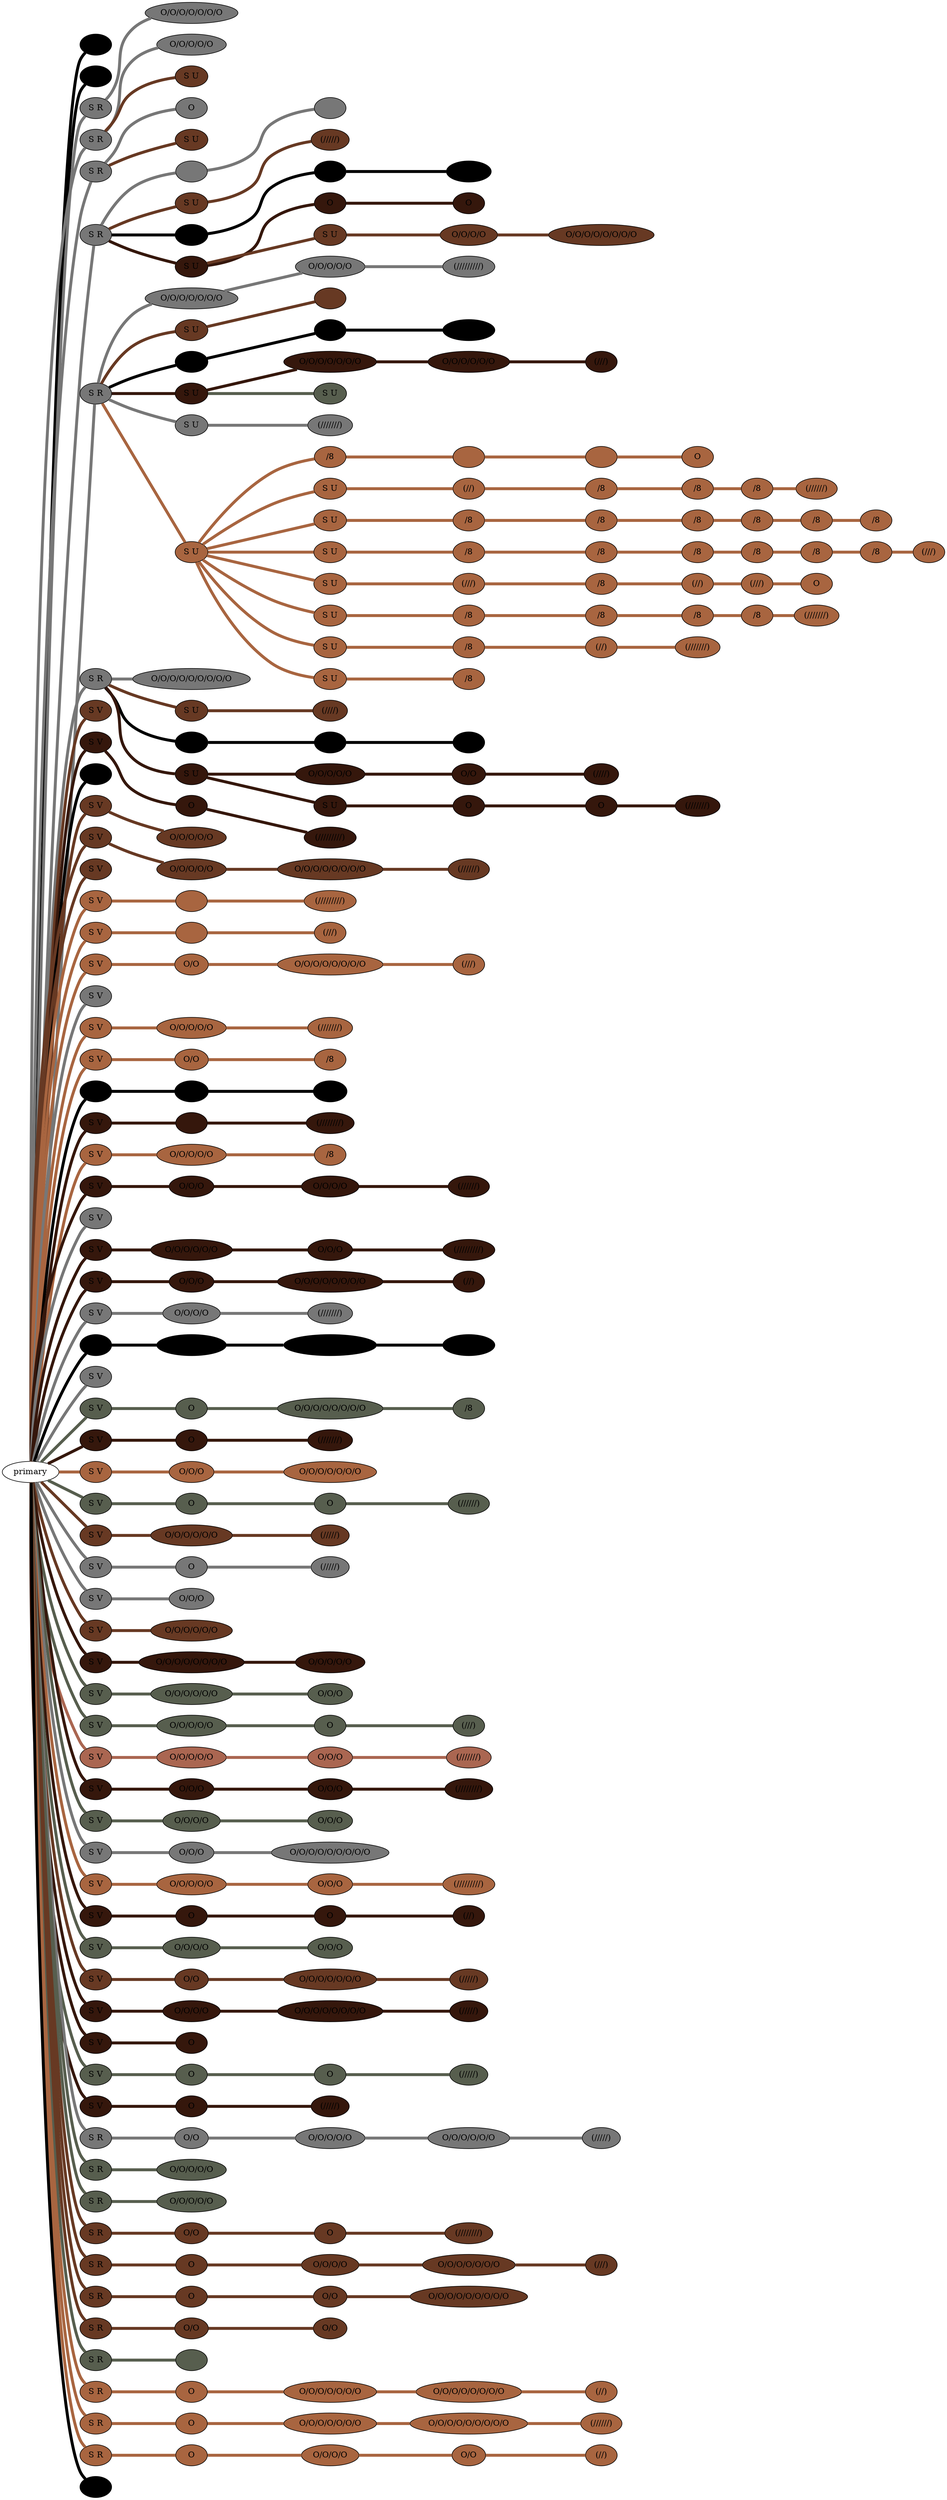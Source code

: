 graph {
 graph [rankdir=LR]
"K1" [qtype="pendant_node", pendant_colors="#000000", pendant_ply="", pendant_attach="", pendant_length="", label=" ", style=filled, fillcolor="#000000"]
"primary" -- "K1" [qtype="pendant_link",penwidth=5,color="#000000"]
"M1" [qtype="pendant_node", pendant_colors="#000000", pendant_ply="", pendant_attach="", pendant_length="", label=" ", style=filled, fillcolor="#000000"]
"primary" -- "M1" [qtype="pendant_link",penwidth=5,color="#000000"]
"1" [qtype="pendant_node", pendant_colors="#777777", pendant_ply="S", pendant_attach="R", pendant_length="36", label="S R", style=filled, fillcolor="#777777"]
"primary" -- "1" [qtype="pendant_link",penwidth=5,color="#777777"]
"1:0" [qtype="knot_node", knot_value="7", knot_type="S", knot_position="9.0", knot_spin="S", label="O/O/O/O/O/O/O", style=filled, fillcolor="#777777"]
"1" -- "1:0" [qtype="knot_link",penwidth=5,color="#777777"]
"2" [qtype="pendant_node", pendant_colors="#777777", pendant_ply="S", pendant_attach="R", pendant_length="11", label="S R", style=filled, fillcolor="#777777"]
"primary" -- "2" [qtype="pendant_link",penwidth=5,color="#777777"]
"2:0" [qtype="knot_node", knot_value="5", knot_type="S", knot_position="8.5", knot_spin="S", label="O/O/O/O/O", style=filled, fillcolor="#777777"]
"2" -- "2:0" [qtype="knot_link",penwidth=5,color="#777777"]
"2s1" [qtype="pendant_node", pendant_colors="#673923", pendant_ply="S", pendant_attach="U", pendant_length="34", label="S U", style=filled, fillcolor="#673923"]
"2" -- "2s1" [qtype="pendant_link",penwidth=5,color="#673923"]
"3" [qtype="pendant_node", pendant_colors="#777777", pendant_ply="S", pendant_attach="R", pendant_length="12", label="S R", style=filled, fillcolor="#777777"]
"primary" -- "3" [qtype="pendant_link",penwidth=5,color="#777777"]
"3:0" [qtype="knot_node", knot_value="1", knot_type="S", knot_position="10.0", knot_spin="S", label="O", style=filled, fillcolor="#777777"]
"3" -- "3:0" [qtype="knot_link",penwidth=5,color="#777777"]
"3s1" [qtype="pendant_node", pendant_colors="#673923", pendant_ply="S", pendant_attach="U", pendant_length="33", label="S U", style=filled, fillcolor="#673923"]
"3" -- "3s1" [qtype="pendant_link",penwidth=5,color="#673923"]
"4" [qtype="pendant_node", pendant_colors="#777777", pendant_ply="S", pendant_attach="R", pendant_length="10", label="S R", style=filled, fillcolor="#777777"]
"primary" -- "4" [qtype="pendant_link",penwidth=5,color="#777777"]
"4:0" [qtype="knot_node", knot_value="1", knot_type="", knot_position="2.0", knot_spin="S", label="", style=filled, fillcolor="#777777"]
"4" -- "4:0" [qtype="knot_link",penwidth=5,color="#777777"]
"4:1" [qtype="knot_node", knot_value="4", knot_type="", knot_position="8.0", knot_spin="S", label="", style=filled, fillcolor="#777777"]
"4:0" -- "4:1" [qtype="knot_link",penwidth=5,color="#777777"]
"4s1" [qtype="pendant_node", pendant_colors="#673923", pendant_ply="S", pendant_attach="U", pendant_length="35", label="S U", style=filled, fillcolor="#673923"]
"4" -- "4s1" [qtype="pendant_link",penwidth=5,color="#673923"]
"4s1:0" [qtype="knot_node", knot_value="5", knot_type="L", knot_position="18.5", knot_spin="S", label="(/////)", style=filled, fillcolor="#673923"]
"4s1" -- "4s1:0" [qtype="knot_link",penwidth=5,color="#673923"]
"4s2" [qtype="pendant_node", pendant_colors="#000000,#673923", pendant_ply="S", pendant_attach="U", pendant_length="26", label="S U", style=filled, fillcolor="#000000"]
"4" -- "4s2" [qtype="pendant_link",penwidth=5,color="#000000"]
"4s2:0" [qtype="knot_node", knot_value="1", knot_type="S", knot_position="13.5", knot_spin="S", label="O", style=filled, fillcolor="#000000"]
"4s2" -- "4s2:0" [qtype="knot_link",penwidth=5,color="#000000"]
"4s2:1" [qtype="knot_node", knot_value="7", knot_type="L", knot_position="18.5", knot_spin="S", label="(///////)", style=filled, fillcolor="#000000"]
"4s2:0" -- "4s2:1" [qtype="knot_link",penwidth=5,color="#000000"]
"4s3" [qtype="pendant_node", pendant_colors="#35170C", pendant_ply="S", pendant_attach="U", pendant_length="34", label="S U", style=filled, fillcolor="#35170C"]
"4" -- "4s3" [qtype="pendant_link",penwidth=5,color="#35170C"]
"4s3:0" [qtype="knot_node", knot_value="1", knot_type="S", knot_position="7.5", knot_spin="S", label="O", style=filled, fillcolor="#35170C"]
"4s3" -- "4s3:0" [qtype="knot_link",penwidth=5,color="#35170C"]
"4s3:1" [qtype="knot_node", knot_value="1", knot_type="S", knot_position="14.0", knot_spin="S", label="O", style=filled, fillcolor="#35170C"]
"4s3:0" -- "4s3:1" [qtype="knot_link",penwidth=5,color="#35170C"]
"4s3s1" [qtype="pendant_node", pendant_colors="#673923", pendant_ply="S", pendant_attach="U", pendant_length="23", label="S U", style=filled, fillcolor="#673923"]
"4s3" -- "4s3s1" [qtype="pendant_link",penwidth=5,color="#673923"]
"4s3s1:0" [qtype="knot_node", knot_value="4", knot_type="S", knot_position="7.5", knot_spin="S", label="O/O/O/O", style=filled, fillcolor="#673923"]
"4s3s1" -- "4s3s1:0" [qtype="knot_link",penwidth=5,color="#673923"]
"4s3s1:1" [qtype="knot_node", knot_value="8", knot_type="S", knot_position="13.0", knot_spin="S", label="O/O/O/O/O/O/O/O", style=filled, fillcolor="#673923"]
"4s3s1:0" -- "4s3s1:1" [qtype="knot_link",penwidth=5,color="#673923"]
"5" [qtype="pendant_node", pendant_colors="#777777", pendant_ply="S", pendant_attach="R", pendant_length="20", label="S R", style=filled, fillcolor="#777777"]
"primary" -- "5" [qtype="pendant_link",penwidth=5,color="#777777"]
"5:0" [qtype="knot_node", knot_value="7", knot_type="S", knot_position="9.0", knot_spin="S", label="O/O/O/O/O/O/O", style=filled, fillcolor="#777777"]
"5" -- "5:0" [qtype="knot_link",penwidth=5,color="#777777"]
"5:1" [qtype="knot_node", knot_value="5", knot_type="S", knot_position="13.0", knot_spin="S", label="O/O/O/O/O", style=filled, fillcolor="#777777"]
"5:0" -- "5:1" [qtype="knot_link",penwidth=5,color="#777777"]
"5:2" [qtype="knot_node", knot_value="9", knot_type="L", knot_position="16.0", knot_spin="S", label="(/////////)", style=filled, fillcolor="#777777"]
"5:1" -- "5:2" [qtype="knot_link",penwidth=5,color="#777777"]
"5s1" [qtype="pendant_node", pendant_colors="#673923", pendant_ply="S", pendant_attach="U", pendant_length="37", label="S U", style=filled, fillcolor="#673923"]
"5" -- "5s1" [qtype="pendant_link",penwidth=5,color="#673923"]
"5s1:0" [qtype="knot_node", knot_value="1", knot_type="EE", knot_position="20.5", knot_spin="Z", label="", style=filled, fillcolor="#673923"]
"5s1" -- "5s1:0" [qtype="knot_link",penwidth=5,color="#673923"]
"5s2" [qtype="pendant_node", pendant_colors="#000000,#673923", pendant_ply="S", pendant_attach="U", pendant_length="25", label="S U", style=filled, fillcolor="#000000"]
"5" -- "5s2" [qtype="pendant_link",penwidth=5,color="#000000"]
"5s2:0" [qtype="knot_node", knot_value="1", knot_type="S", knot_position="12.5", knot_spin="S", label="O", style=filled, fillcolor="#000000"]
"5s2" -- "5s2:0" [qtype="knot_link",penwidth=5,color="#000000"]
"5s2:1" [qtype="knot_node", knot_value="9", knot_type="L", knot_position="16.5", knot_spin="S", label="(/////////)", style=filled, fillcolor="#000000"]
"5s2:0" -- "5s2:1" [qtype="knot_link",penwidth=5,color="#000000"]
"5s3" [qtype="pendant_node", pendant_colors="#35170C", pendant_ply="S", pendant_attach="U", pendant_length="20", label="S U", style=filled, fillcolor="#35170C"]
"5" -- "5s3" [qtype="pendant_link",penwidth=5,color="#35170C"]
"5s3:0" [qtype="knot_node", knot_value="7", knot_type="S", knot_position="7.5", knot_spin="S", label="O/O/O/O/O/O/O", style=filled, fillcolor="#35170C"]
"5s3" -- "5s3:0" [qtype="knot_link",penwidth=5,color="#35170C"]
"5s3:1" [qtype="knot_node", knot_value="6", knot_type="S", knot_position="13.5", knot_spin="S", label="O/O/O/O/O/O", style=filled, fillcolor="#35170C"]
"5s3:0" -- "5s3:1" [qtype="knot_link",penwidth=5,color="#35170C"]
"5s3:2" [qtype="knot_node", knot_value="3", knot_type="L", knot_position="16.5", knot_spin="S", label="(///)", style=filled, fillcolor="#35170C"]
"5s3:1" -- "5s3:2" [qtype="knot_link",penwidth=5,color="#35170C"]
"5s3s1" [qtype="pendant_node", pendant_colors="#575E4E", pendant_ply="S", pendant_attach="U", pendant_length="11", label="S U", style=filled, fillcolor="#575E4E"]
"5s3" -- "5s3s1" [qtype="pendant_link",penwidth=5,color="#575E4E"]
"5s4" [qtype="pendant_node", pendant_colors="#777777", pendant_ply="S", pendant_attach="U", pendant_length="18", label="S U", style=filled, fillcolor="#777777"]
"5" -- "5s4" [qtype="pendant_link",penwidth=5,color="#777777"]
"5s4:0" [qtype="knot_node", knot_value="7", knot_type="L", knot_position="1.5", knot_spin="S", label="(///////)", style=filled, fillcolor="#777777"]
"5s4" -- "5s4:0" [qtype="knot_link",penwidth=5,color="#777777"]
"5s5" [qtype="pendant_node", pendant_colors="#A86540", pendant_ply="S", pendant_attach="U", pendant_length="21", label="S U", style=filled, fillcolor="#A86540"]
"5" -- "5s5" [qtype="pendant_link",penwidth=5,color="#A86540"]
"5s5:0" [qtype="knot_node", knot_value="1", knot_type="E", knot_position="1.5", knot_spin="S", label="/8", style=filled, fillcolor="#A86540"]
"5s5" -- "5s5:0" [qtype="knot_link",penwidth=5,color="#A86540"]
"5s5:1" [qtype="knot_node", knot_value="1", knot_type="EE", knot_position="3.5", knot_spin="Z", label="", style=filled, fillcolor="#A86540"]
"5s5:0" -- "5s5:1" [qtype="knot_link",penwidth=5,color="#A86540"]
"5s5:2" [qtype="knot_node", knot_value="1", knot_type="EE", knot_position="6.0", knot_spin="S", label="", style=filled, fillcolor="#A86540"]
"5s5:1" -- "5s5:2" [qtype="knot_link",penwidth=5,color="#A86540"]
"5s5:3" [qtype="knot_node", knot_value="1", knot_type="S", knot_position="9.0", knot_spin="S", label="O", style=filled, fillcolor="#A86540"]
"5s5:2" -- "5s5:3" [qtype="knot_link",penwidth=5,color="#A86540"]
"5s5s1" [qtype="pendant_node", pendant_colors="#A86540", pendant_ply="S", pendant_attach="U", pendant_length="21", label="S U", style=filled, fillcolor="#A86540"]
"5s5" -- "5s5s1" [qtype="pendant_link",penwidth=5,color="#A86540"]
"5s5s1:0" [qtype="knot_node", knot_value="2", knot_type="L", knot_position="3.0", knot_spin="S", label="(//)", style=filled, fillcolor="#A86540"]
"5s5s1" -- "5s5s1:0" [qtype="knot_link",penwidth=5,color="#A86540"]
"5s5s1:1" [qtype="knot_node", knot_value="1", knot_type="E", knot_position="6.0", knot_spin="S", label="/8", style=filled, fillcolor="#A86540"]
"5s5s1:0" -- "5s5s1:1" [qtype="knot_link",penwidth=5,color="#A86540"]
"5s5s1:2" [qtype="knot_node", knot_value="1", knot_type="E", knot_position="8.5", knot_spin="S", label="/8", style=filled, fillcolor="#A86540"]
"5s5s1:1" -- "5s5s1:2" [qtype="knot_link",penwidth=5,color="#A86540"]
"5s5s1:3" [qtype="knot_node", knot_value="1", knot_type="E", knot_position="10.5", knot_spin="S", label="/8", style=filled, fillcolor="#A86540"]
"5s5s1:2" -- "5s5s1:3" [qtype="knot_link",penwidth=5,color="#A86540"]
"5s5s1:4" [qtype="knot_node", knot_value="6", knot_type="L", knot_position="17.0", knot_spin="S", label="(//////)", style=filled, fillcolor="#A86540"]
"5s5s1:3" -- "5s5s1:4" [qtype="knot_link",penwidth=5,color="#A86540"]
"5s5s2" [qtype="pendant_node", pendant_colors="#A86540", pendant_ply="S", pendant_attach="U", pendant_length="24", label="S U", style=filled, fillcolor="#A86540"]
"5s5" -- "5s5s2" [qtype="pendant_link",penwidth=5,color="#A86540"]
"5s5s2:0" [qtype="knot_node", knot_value="1", knot_type="E", knot_position="2.5", knot_spin="S", label="/8", style=filled, fillcolor="#A86540"]
"5s5s2" -- "5s5s2:0" [qtype="knot_link",penwidth=5,color="#A86540"]
"5s5s2:1" [qtype="knot_node", knot_value="1", knot_type="E", knot_position="6.0", knot_spin="S", label="/8", style=filled, fillcolor="#A86540"]
"5s5s2:0" -- "5s5s2:1" [qtype="knot_link",penwidth=5,color="#A86540"]
"5s5s2:2" [qtype="knot_node", knot_value="1", knot_type="E", knot_position="8.0", knot_spin="S", label="/8", style=filled, fillcolor="#A86540"]
"5s5s2:1" -- "5s5s2:2" [qtype="knot_link",penwidth=5,color="#A86540"]
"5s5s2:3" [qtype="knot_node", knot_value="1", knot_type="E", knot_position="10.5", knot_spin="S", label="/8", style=filled, fillcolor="#A86540"]
"5s5s2:2" -- "5s5s2:3" [qtype="knot_link",penwidth=5,color="#A86540"]
"5s5s2:4" [qtype="knot_node", knot_value="1", knot_type="E", knot_position="13.0", knot_spin="S", label="/8", style=filled, fillcolor="#A86540"]
"5s5s2:3" -- "5s5s2:4" [qtype="knot_link",penwidth=5,color="#A86540"]
"5s5s2:5" [qtype="knot_node", knot_value="1", knot_type="E", knot_position="17.0", knot_spin="S", label="/8", style=filled, fillcolor="#A86540"]
"5s5s2:4" -- "5s5s2:5" [qtype="knot_link",penwidth=5,color="#A86540"]
"5s5s3" [qtype="pendant_node", pendant_colors="#A86540", pendant_ply="S", pendant_attach="U", pendant_length="30", label="S U", style=filled, fillcolor="#A86540"]
"5s5" -- "5s5s3" [qtype="pendant_link",penwidth=5,color="#A86540"]
"5s5s3:0" [qtype="knot_node", knot_value="1", knot_type="E", knot_position="2.5", knot_spin="S", label="/8", style=filled, fillcolor="#A86540"]
"5s5s3" -- "5s5s3:0" [qtype="knot_link",penwidth=5,color="#A86540"]
"5s5s3:1" [qtype="knot_node", knot_value="1", knot_type="E", knot_position="5.5", knot_spin="S", label="/8", style=filled, fillcolor="#A86540"]
"5s5s3:0" -- "5s5s3:1" [qtype="knot_link",penwidth=5,color="#A86540"]
"5s5s3:2" [qtype="knot_node", knot_value="1", knot_type="E", knot_position="8.5", knot_spin="S", label="/8", style=filled, fillcolor="#A86540"]
"5s5s3:1" -- "5s5s3:2" [qtype="knot_link",penwidth=5,color="#A86540"]
"5s5s3:3" [qtype="knot_node", knot_value="1", knot_type="E", knot_position="9.5", knot_spin="S", label="/8", style=filled, fillcolor="#A86540"]
"5s5s3:2" -- "5s5s3:3" [qtype="knot_link",penwidth=5,color="#A86540"]
"5s5s3:4" [qtype="knot_node", knot_value="1", knot_type="E", knot_position="11.5", knot_spin="S", label="/8", style=filled, fillcolor="#A86540"]
"5s5s3:3" -- "5s5s3:4" [qtype="knot_link",penwidth=5,color="#A86540"]
"5s5s3:5" [qtype="knot_node", knot_value="1", knot_type="E", knot_position="14.5", knot_spin="S", label="/8", style=filled, fillcolor="#A86540"]
"5s5s3:4" -- "5s5s3:5" [qtype="knot_link",penwidth=5,color="#A86540"]
"5s5s3:6" [qtype="knot_node", knot_value="3", knot_type="L", knot_position="16.5", knot_spin="S", label="(///)", style=filled, fillcolor="#A86540"]
"5s5s3:5" -- "5s5s3:6" [qtype="knot_link",penwidth=5,color="#A86540"]
"5s5s4" [qtype="pendant_node", pendant_colors="#A86540", pendant_ply="S", pendant_attach="U", pendant_length="22", label="S U", style=filled, fillcolor="#A86540"]
"5s5" -- "5s5s4" [qtype="pendant_link",penwidth=5,color="#A86540"]
"5s5s4:0" [qtype="knot_node", knot_value="3", knot_type="L", knot_position="2.0", knot_spin="S", label="(///)", style=filled, fillcolor="#A86540"]
"5s5s4" -- "5s5s4:0" [qtype="knot_link",penwidth=5,color="#A86540"]
"5s5s4:1" [qtype="knot_node", knot_value="1", knot_type="E", knot_position="5.5", knot_spin="S", label="/8", style=filled, fillcolor="#A86540"]
"5s5s4:0" -- "5s5s4:1" [qtype="knot_link",penwidth=5,color="#A86540"]
"5s5s4:2" [qtype="knot_node", knot_value="2", knot_type="L", knot_position="8.0", knot_spin="S", label="(//)", style=filled, fillcolor="#A86540"]
"5s5s4:1" -- "5s5s4:2" [qtype="knot_link",penwidth=5,color="#A86540"]
"5s5s4:3" [qtype="knot_node", knot_value="3", knot_type="L", knot_position="10.5", knot_spin="S", label="(///)", style=filled, fillcolor="#A86540"]
"5s5s4:2" -- "5s5s4:3" [qtype="knot_link",penwidth=5,color="#A86540"]
"5s5s4:4" [qtype="knot_node", knot_value="1", knot_type="S", knot_position="15.0", knot_spin="S", label="O", style=filled, fillcolor="#A86540"]
"5s5s4:3" -- "5s5s4:4" [qtype="knot_link",penwidth=5,color="#A86540"]
"5s5s5" [qtype="pendant_node", pendant_colors="#A86540", pendant_ply="S", pendant_attach="U", pendant_length="18", label="S U", style=filled, fillcolor="#A86540"]
"5s5" -- "5s5s5" [qtype="pendant_link",penwidth=5,color="#A86540"]
"5s5s5:0" [qtype="knot_node", knot_value="1", knot_type="E", knot_position="2.0", knot_spin="S", label="/8", style=filled, fillcolor="#A86540"]
"5s5s5" -- "5s5s5:0" [qtype="knot_link",penwidth=5,color="#A86540"]
"5s5s5:1" [qtype="knot_node", knot_value="1", knot_type="E", knot_position="5.0", knot_spin="S", label="/8", style=filled, fillcolor="#A86540"]
"5s5s5:0" -- "5s5s5:1" [qtype="knot_link",penwidth=5,color="#A86540"]
"5s5s5:2" [qtype="knot_node", knot_value="1", knot_type="E", knot_position="7.5", knot_spin="S", label="/8", style=filled, fillcolor="#A86540"]
"5s5s5:1" -- "5s5s5:2" [qtype="knot_link",penwidth=5,color="#A86540"]
"5s5s5:3" [qtype="knot_node", knot_value="1", knot_type="E", knot_position="10.5", knot_spin="S", label="/8", style=filled, fillcolor="#A86540"]
"5s5s5:2" -- "5s5s5:3" [qtype="knot_link",penwidth=5,color="#A86540"]
"5s5s5:4" [qtype="knot_node", knot_value="7", knot_type="L", knot_position="12.5", knot_spin="S", label="(///////)", style=filled, fillcolor="#A86540"]
"5s5s5:3" -- "5s5s5:4" [qtype="knot_link",penwidth=5,color="#A86540"]
"5s5s6" [qtype="pendant_node", pendant_colors="#A86540", pendant_ply="S", pendant_attach="U", pendant_length="14", label="S U", style=filled, fillcolor="#A86540"]
"5s5" -- "5s5s6" [qtype="pendant_link",penwidth=5,color="#A86540"]
"5s5s6:0" [qtype="knot_node", knot_value="1", knot_type="E", knot_position="1.5", knot_spin="S", label="/8", style=filled, fillcolor="#A86540"]
"5s5s6" -- "5s5s6:0" [qtype="knot_link",penwidth=5,color="#A86540"]
"5s5s6:1" [qtype="knot_node", knot_value="2", knot_type="L", knot_position="7.0", knot_spin="S", label="(//)", style=filled, fillcolor="#A86540"]
"5s5s6:0" -- "5s5s6:1" [qtype="knot_link",penwidth=5,color="#A86540"]
"5s5s6:2" [qtype="knot_node", knot_value="7", knot_type="L", knot_position="10.5", knot_spin="S", label="(///////)", style=filled, fillcolor="#A86540"]
"5s5s6:1" -- "5s5s6:2" [qtype="knot_link",penwidth=5,color="#A86540"]
"5s5s7" [qtype="pendant_node", pendant_colors="#A86540", pendant_ply="S", pendant_attach="U", pendant_length="27", label="S U", style=filled, fillcolor="#A86540"]
"5s5" -- "5s5s7" [qtype="pendant_link",penwidth=5,color="#A86540"]
"5s5s7:0" [qtype="knot_node", knot_value="1", knot_type="E", knot_position="10.0", knot_spin="S", label="/8", style=filled, fillcolor="#A86540"]
"5s5s7" -- "5s5s7:0" [qtype="knot_link",penwidth=5,color="#A86540"]
"6" [qtype="pendant_node", pendant_colors="#777777", pendant_ply="S", pendant_attach="R", pendant_length="14", label="S R", style=filled, fillcolor="#777777"]
"primary" -- "6" [qtype="pendant_link",penwidth=5,color="#777777"]
"6:0" [qtype="knot_node", knot_value="9", knot_type="S", knot_position="9.0", knot_spin="S", label="O/O/O/O/O/O/O/O/O", style=filled, fillcolor="#777777"]
"6" -- "6:0" [qtype="knot_link",penwidth=5,color="#777777"]
"6s1" [qtype="pendant_node", pendant_colors="#673923", pendant_ply="S", pendant_attach="U", pendant_length="36", label="S U", style=filled, fillcolor="#673923"]
"6" -- "6s1" [qtype="pendant_link",penwidth=5,color="#673923"]
"6s1:0" [qtype="knot_node", knot_value="4", knot_type="L", knot_position="20.5", knot_spin="S", label="(////)", style=filled, fillcolor="#673923"]
"6s1" -- "6s1:0" [qtype="knot_link",penwidth=5,color="#673923"]
"6s2" [qtype="pendant_node", pendant_colors="#000000,#673923", pendant_ply="S", pendant_attach="U", pendant_length="30", label="S U", style=filled, fillcolor="#000000"]
"6" -- "6s2" [qtype="pendant_link",penwidth=5,color="#000000"]
"6s2:0" [qtype="knot_node", knot_value="1", knot_type="S", knot_position="15.5", knot_spin="S", label="O", style=filled, fillcolor="#000000"]
"6s2" -- "6s2:0" [qtype="knot_link",penwidth=5,color="#000000"]
"6s2:1" [qtype="knot_node", knot_value="3", knot_type="L", knot_position="20.0", knot_spin="S", label="(///)", style=filled, fillcolor="#000000"]
"6s2:0" -- "6s2:1" [qtype="knot_link",penwidth=5,color="#000000"]
"6s3" [qtype="pendant_node", pendant_colors="#35170C", pendant_ply="S", pendant_attach="U", pendant_length="25", label="S U", style=filled, fillcolor="#35170C"]
"6" -- "6s3" [qtype="pendant_link",penwidth=5,color="#35170C"]
"6s3:0" [qtype="knot_node", knot_value="5", knot_type="S", knot_position="8.0", knot_spin="S", label="O/O/O/O/O", style=filled, fillcolor="#35170C"]
"6s3" -- "6s3:0" [qtype="knot_link",penwidth=5,color="#35170C"]
"6s3:1" [qtype="knot_node", knot_value="2", knot_type="S", knot_position="14.5", knot_spin="S", label="O/O", style=filled, fillcolor="#35170C"]
"6s3:0" -- "6s3:1" [qtype="knot_link",penwidth=5,color="#35170C"]
"6s3:2" [qtype="knot_node", knot_value="4", knot_type="L", knot_position="17.0", knot_spin="S", label="(////)", style=filled, fillcolor="#35170C"]
"6s3:1" -- "6s3:2" [qtype="knot_link",penwidth=5,color="#35170C"]
"6s3s1" [qtype="pendant_node", pendant_colors="#35170C,#777777", pendant_ply="S", pendant_attach="U", pendant_length="24", label="S U", style=filled, fillcolor="#35170C"]
"6s3" -- "6s3s1" [qtype="pendant_link",penwidth=5,color="#35170C"]
"6s3s1:0" [qtype="knot_node", knot_value="1", knot_type="S", knot_position="7.5", knot_spin="S", label="O", style=filled, fillcolor="#35170C"]
"6s3s1" -- "6s3s1:0" [qtype="knot_link",penwidth=5,color="#35170C"]
"6s3s1:1" [qtype="knot_node", knot_value="1", knot_type="S", knot_position="16.0", knot_spin="S", label="O", style=filled, fillcolor="#35170C"]
"6s3s1:0" -- "6s3s1:1" [qtype="knot_link",penwidth=5,color="#35170C"]
"6s3s1:2" [qtype="knot_node", knot_value="7", knot_type="L", knot_position="19.5", knot_spin="S", label="(///////)", style=filled, fillcolor="#35170C"]
"6s3s1:1" -- "6s3s1:2" [qtype="knot_link",penwidth=5,color="#35170C"]
"7" [qtype="pendant_node", pendant_colors="#673923", pendant_ply="S", pendant_attach="V", pendant_length="40", label="S V", style=filled, fillcolor="#673923"]
"primary" -- "7" [qtype="pendant_link",penwidth=5,color="#673923"]
"8" [qtype="pendant_node", pendant_colors="#35170C", pendant_ply="S", pendant_attach="V", pendant_length="23", label="S V", style=filled, fillcolor="#35170C"]
"primary" -- "8" [qtype="pendant_link",penwidth=5,color="#35170C"]
"8:0" [qtype="knot_node", knot_value="1", knot_type="S", knot_position="13.0", knot_spin="S", label="O", style=filled, fillcolor="#35170C"]
"8" -- "8:0" [qtype="knot_link",penwidth=5,color="#35170C"]
"8:1" [qtype="knot_node", knot_value="9", knot_type="L", knot_position="19.0", knot_spin="S", label="(/////////)", style=filled, fillcolor="#35170C"]
"8:0" -- "8:1" [qtype="knot_link",penwidth=5,color="#35170C"]
"9" [qtype="pendant_node", pendant_colors="#000000", pendant_ply="S", pendant_attach="V", pendant_length="4", label="S V", style=filled, fillcolor="#000000"]
"primary" -- "9" [qtype="pendant_link",penwidth=5,color="#000000"]
"10" [qtype="pendant_node", pendant_colors="#673923,#575E4E", pendant_ply="S", pendant_attach="V", pendant_length="45", label="S V", style=filled, fillcolor="#673923"]
"primary" -- "10" [qtype="pendant_link",penwidth=5,color="#673923"]
"10:0" [qtype="knot_node", knot_value="5", knot_type="S", knot_position="12.5", knot_spin="S", label="O/O/O/O/O", style=filled, fillcolor="#673923"]
"10" -- "10:0" [qtype="knot_link",penwidth=5,color="#673923"]
"11" [qtype="pendant_node", pendant_colors="#673923", pendant_ply="S", pendant_attach="V", pendant_length="21", label="S V", style=filled, fillcolor="#673923"]
"primary" -- "11" [qtype="pendant_link",penwidth=5,color="#673923"]
"11:0" [qtype="knot_node", knot_value="5", knot_type="S", knot_position="4.0", knot_spin="S", label="O/O/O/O/O", style=filled, fillcolor="#673923"]
"11" -- "11:0" [qtype="knot_link",penwidth=5,color="#673923"]
"11:1" [qtype="knot_node", knot_value="8", knot_type="S", knot_position="12.5", knot_spin="S", label="O/O/O/O/O/O/O/O", style=filled, fillcolor="#673923"]
"11:0" -- "11:1" [qtype="knot_link",penwidth=5,color="#673923"]
"11:2" [qtype="knot_node", knot_value="6", knot_type="L", knot_position="19.0", knot_spin="S", label="(//////)", style=filled, fillcolor="#673923"]
"11:1" -- "11:2" [qtype="knot_link",penwidth=5,color="#673923"]
"12" [qtype="pendant_node", pendant_colors="#673923", pendant_ply="S", pendant_attach="V", pendant_length="18", label="S V", style=filled, fillcolor="#673923"]
"primary" -- "12" [qtype="pendant_link",penwidth=5,color="#673923"]
"13" [qtype="pendant_node", pendant_colors="#A86540", pendant_ply="S", pendant_attach="V", pendant_length="31", label="S V", style=filled, fillcolor="#A86540"]
"primary" -- "13" [qtype="pendant_link",penwidth=5,color="#A86540"]
"13:0" [qtype="knot_node", knot_value="3", knot_type="", knot_position="4.5", knot_spin="S", label="", style=filled, fillcolor="#A86540"]
"13" -- "13:0" [qtype="knot_link",penwidth=5,color="#A86540"]
"13:1" [qtype="knot_node", knot_value="9", knot_type="L", knot_position="19.5", knot_spin="S", label="(/////////)", style=filled, fillcolor="#A86540"]
"13:0" -- "13:1" [qtype="knot_link",penwidth=5,color="#A86540"]
"14" [qtype="pendant_node", pendant_colors="#A86540", pendant_ply="S", pendant_attach="V", pendant_length="37", label="S V", style=filled, fillcolor="#A86540"]
"primary" -- "14" [qtype="pendant_link",penwidth=5,color="#A86540"]
"14:0" [qtype="knot_node", knot_value="1", knot_type="", knot_position="4.5", knot_spin="S", label="", style=filled, fillcolor="#A86540"]
"14" -- "14:0" [qtype="knot_link",penwidth=5,color="#A86540"]
"14:1" [qtype="knot_node", knot_value="3", knot_type="L", knot_position="20.0", knot_spin="S", label="(///)", style=filled, fillcolor="#A86540"]
"14:0" -- "14:1" [qtype="knot_link",penwidth=5,color="#A86540"]
"15" [qtype="pendant_node", pendant_colors="#A86540", pendant_ply="S", pendant_attach="V", pendant_length="29", label="S V", style=filled, fillcolor="#A86540"]
"primary" -- "15" [qtype="pendant_link",penwidth=5,color="#A86540"]
"15:0" [qtype="knot_node", knot_value="2", knot_type="S", knot_position="5.0", knot_spin="S", label="O/O", style=filled, fillcolor="#A86540"]
"15" -- "15:0" [qtype="knot_link",penwidth=5,color="#A86540"]
"15:1" [qtype="knot_node", knot_value="8", knot_type="S", knot_position="13.0", knot_spin="S", label="O/O/O/O/O/O/O/O", style=filled, fillcolor="#A86540"]
"15:0" -- "15:1" [qtype="knot_link",penwidth=5,color="#A86540"]
"15:2" [qtype="knot_node", knot_value="3", knot_type="L", knot_position="20.0", knot_spin="S", label="(///)", style=filled, fillcolor="#A86540"]
"15:1" -- "15:2" [qtype="knot_link",penwidth=5,color="#A86540"]
"16" [qtype="pendant_node", pendant_colors="#777777", pendant_ply="S", pendant_attach="V", pendant_length="9", label="S V", style=filled, fillcolor="#777777"]
"primary" -- "16" [qtype="pendant_link",penwidth=5,color="#777777"]
"17" [qtype="pendant_node", pendant_colors="#A86540", pendant_ply="S", pendant_attach="V", pendant_length="25", label="S V", style=filled, fillcolor="#A86540"]
"primary" -- "17" [qtype="pendant_link",penwidth=5,color="#A86540"]
"17:0" [qtype="knot_node", knot_value="5", knot_type="S", knot_position="12.5", knot_spin="S", label="O/O/O/O/O", style=filled, fillcolor="#A86540"]
"17" -- "17:0" [qtype="knot_link",penwidth=5,color="#A86540"]
"17:1" [qtype="knot_node", knot_value="7", knot_type="L", knot_position="19.0", knot_spin="S", label="(///////)", style=filled, fillcolor="#A86540"]
"17:0" -- "17:1" [qtype="knot_link",penwidth=5,color="#A86540"]
"18" [qtype="pendant_node", pendant_colors="#A86540,#673923", pendant_ply="S", pendant_attach="V", pendant_length="35", label="S V", style=filled, fillcolor="#A86540"]
"primary" -- "18" [qtype="pendant_link",penwidth=5,color="#A86540"]
"18:0" [qtype="knot_node", knot_value="2", knot_type="S", knot_position="13.0", knot_spin="S", label="O/O", style=filled, fillcolor="#A86540"]
"18" -- "18:0" [qtype="knot_link",penwidth=5,color="#A86540"]
"18:1" [qtype="knot_node", knot_value="1", knot_type="E", knot_position="19.5", knot_spin="S", label="/8", style=filled, fillcolor="#A86540"]
"18:0" -- "18:1" [qtype="knot_link",penwidth=5,color="#A86540"]
"19" [qtype="pendant_node", pendant_colors="#000000", pendant_ply="S", pendant_attach="V", pendant_length="14", label="S V", style=filled, fillcolor="#000000"]
"primary" -- "19" [qtype="pendant_link",penwidth=5,color="#000000"]
"19:0" [qtype="knot_node", knot_value="2", knot_type="S", knot_position="5.5", knot_spin="S", label="O/O", style=filled, fillcolor="#000000"]
"19" -- "19:0" [qtype="knot_link",penwidth=5,color="#000000"]
"19:1" [qtype="knot_node", knot_value="2", knot_type="S", knot_position="13.5", knot_spin="S", label="O/O", style=filled, fillcolor="#000000"]
"19:0" -- "19:1" [qtype="knot_link",penwidth=5,color="#000000"]
"20" [qtype="pendant_node", pendant_colors="#35170C,#777777", pendant_ply="S", pendant_attach="V", pendant_length="23", label="S V", style=filled, fillcolor="#35170C"]
"primary" -- "20" [qtype="pendant_link",penwidth=5,color="#35170C"]
"20:0" [qtype="knot_node", knot_value="5", knot_type="", knot_position="5.0", knot_spin="S", label="", style=filled, fillcolor="#35170C"]
"20" -- "20:0" [qtype="knot_link",penwidth=5,color="#35170C"]
"20:1" [qtype="knot_node", knot_value="8", knot_type="L", knot_position="18.5", knot_spin="S", label="(////////)", style=filled, fillcolor="#35170C"]
"20:0" -- "20:1" [qtype="knot_link",penwidth=5,color="#35170C"]
"21" [qtype="pendant_node", pendant_colors="#A86540", pendant_ply="S", pendant_attach="V", pendant_length="33", label="S V", style=filled, fillcolor="#A86540"]
"primary" -- "21" [qtype="pendant_link",penwidth=5,color="#A86540"]
"21:0" [qtype="knot_node", knot_value="5", knot_type="S", knot_position="13.5", knot_spin="S", label="O/O/O/O/O", style=filled, fillcolor="#A86540"]
"21" -- "21:0" [qtype="knot_link",penwidth=5,color="#A86540"]
"21:1" [qtype="knot_node", knot_value="1", knot_type="E", knot_position="20.0", knot_spin="S", label="/8", style=filled, fillcolor="#A86540"]
"21:0" -- "21:1" [qtype="knot_link",penwidth=5,color="#A86540"]
"22" [qtype="pendant_node", pendant_colors="#35170C,#777777", pendant_ply="S", pendant_attach="V", pendant_length="29", label="S V", style=filled, fillcolor="#35170C"]
"primary" -- "22" [qtype="pendant_link",penwidth=5,color="#35170C"]
"22:0" [qtype="knot_node", knot_value="3", knot_type="S", knot_position="6.0", knot_spin="S", label="O/O/O", style=filled, fillcolor="#35170C"]
"22" -- "22:0" [qtype="knot_link",penwidth=5,color="#35170C"]
"22:1" [qtype="knot_node", knot_value="4", knot_type="S", knot_position="14.0", knot_spin="S", label="O/O/O/O", style=filled, fillcolor="#35170C"]
"22:0" -- "22:1" [qtype="knot_link",penwidth=5,color="#35170C"]
"22:2" [qtype="knot_node", knot_value="6", knot_type="L", knot_position="20.0", knot_spin="S", label="(//////)", style=filled, fillcolor="#35170C"]
"22:1" -- "22:2" [qtype="knot_link",penwidth=5,color="#35170C"]
"23" [qtype="pendant_node", pendant_colors="#777777", pendant_ply="S", pendant_attach="V", pendant_length="12", label="S V", style=filled, fillcolor="#777777"]
"primary" -- "23" [qtype="pendant_link",penwidth=5,color="#777777"]
"24" [qtype="pendant_node", pendant_colors="#35170C,#777777", pendant_ply="S", pendant_attach="V", pendant_length="27", label="S V", style=filled, fillcolor="#35170C"]
"primary" -- "24" [qtype="pendant_link",penwidth=5,color="#35170C"]
"24:0" [qtype="knot_node", knot_value="6", knot_type="S", knot_position="5.5", knot_spin="S", label="O/O/O/O/O/O", style=filled, fillcolor="#35170C"]
"24" -- "24:0" [qtype="knot_link",penwidth=5,color="#35170C"]
"24:1" [qtype="knot_node", knot_value="3", knot_type="S", knot_position="14.0", knot_spin="S", label="O/O/O", style=filled, fillcolor="#35170C"]
"24:0" -- "24:1" [qtype="knot_link",penwidth=5,color="#35170C"]
"24:2" [qtype="knot_node", knot_value="9", knot_type="L", knot_position="20.5", knot_spin="S", label="(/////////)", style=filled, fillcolor="#35170C"]
"24:1" -- "24:2" [qtype="knot_link",penwidth=5,color="#35170C"]
"25" [qtype="pendant_node", pendant_colors="#35170C,#777777", pendant_ply="S", pendant_attach="V", pendant_length="27", label="S V", style=filled, fillcolor="#35170C"]
"primary" -- "25" [qtype="pendant_link",penwidth=5,color="#35170C"]
"25:0" [qtype="knot_node", knot_value="3", knot_type="S", knot_position="6.0", knot_spin="S", label="O/O/O", style=filled, fillcolor="#35170C"]
"25" -- "25:0" [qtype="knot_link",penwidth=5,color="#35170C"]
"25:1" [qtype="knot_node", knot_value="8", knot_type="S", knot_position="14.0", knot_spin="S", label="O/O/O/O/O/O/O/O", style=filled, fillcolor="#35170C"]
"25:0" -- "25:1" [qtype="knot_link",penwidth=5,color="#35170C"]
"25:2" [qtype="knot_node", knot_value="2", knot_type="L", knot_position="20.5", knot_spin="S", label="(//)", style=filled, fillcolor="#35170C"]
"25:1" -- "25:2" [qtype="knot_link",penwidth=5,color="#35170C"]
"26" [qtype="pendant_node", pendant_colors="#777777", pendant_ply="S", pendant_attach="V", pendant_length="24", label="S V", style=filled, fillcolor="#777777"]
"primary" -- "26" [qtype="pendant_link",penwidth=5,color="#777777"]
"26:0" [qtype="knot_node", knot_value="4", knot_type="S", knot_position="14.0", knot_spin="S", label="O/O/O/O", style=filled, fillcolor="#777777"]
"26" -- "26:0" [qtype="knot_link",penwidth=5,color="#777777"]
"26:1" [qtype="knot_node", knot_value="7", knot_type="L", knot_position="21.0", knot_spin="S", label="(///////)", style=filled, fillcolor="#777777"]
"26:0" -- "26:1" [qtype="knot_link",penwidth=5,color="#777777"]
"27" [qtype="pendant_node", pendant_colors="#000000,#777777", pendant_ply="S", pendant_attach="V", pendant_length="33", label="S V", style=filled, fillcolor="#000000"]
"primary" -- "27" [qtype="pendant_link",penwidth=5,color="#000000"]
"27:0" [qtype="knot_node", knot_value="5", knot_type="S", knot_position="5.0", knot_spin="S", label="O/O/O/O/O", style=filled, fillcolor="#000000"]
"27" -- "27:0" [qtype="knot_link",penwidth=5,color="#000000"]
"27:1" [qtype="knot_node", knot_value="7", knot_type="S", knot_position="14.0", knot_spin="S", label="O/O/O/O/O/O/O", style=filled, fillcolor="#000000"]
"27:0" -- "27:1" [qtype="knot_link",penwidth=5,color="#000000"]
"27:2" [qtype="knot_node", knot_value="9", knot_type="L", knot_position="22.0", knot_spin="S", label="(/////////)", style=filled, fillcolor="#000000"]
"27:1" -- "27:2" [qtype="knot_link",penwidth=5,color="#000000"]
"28" [qtype="pendant_node", pendant_colors="#777777", pendant_ply="S", pendant_attach="V", pendant_length="0", label="S V", style=filled, fillcolor="#777777"]
"primary" -- "28" [qtype="pendant_link",penwidth=5,color="#777777"]
"29" [qtype="pendant_node", pendant_colors="#575E4E,#777777", pendant_ply="S", pendant_attach="V", pendant_length="39", label="S V", style=filled, fillcolor="#575E4E"]
"primary" -- "29" [qtype="pendant_link",penwidth=5,color="#575E4E"]
"29:0" [qtype="knot_node", knot_value="1", knot_type="S", knot_position="5.5", knot_spin="S", label="O", style=filled, fillcolor="#575E4E"]
"29" -- "29:0" [qtype="knot_link",penwidth=5,color="#575E4E"]
"29:1" [qtype="knot_node", knot_value="8", knot_type="S", knot_position="14.5", knot_spin="S", label="O/O/O/O/O/O/O/O", style=filled, fillcolor="#575E4E"]
"29:0" -- "29:1" [qtype="knot_link",penwidth=5,color="#575E4E"]
"29:2" [qtype="knot_node", knot_value="1", knot_type="E", knot_position="22.5", knot_spin="S", label="/8", style=filled, fillcolor="#575E4E"]
"29:1" -- "29:2" [qtype="knot_link",penwidth=5,color="#575E4E"]
"30" [qtype="pendant_node", pendant_colors="#35170C,#777777", pendant_ply="S", pendant_attach="V", pendant_length="31", label="S V", style=filled, fillcolor="#35170C"]
"primary" -- "30" [qtype="pendant_link",penwidth=5,color="#35170C"]
"30:0" [qtype="knot_node", knot_value="1", knot_type="S", knot_position="14.0", knot_spin="S", label="O", style=filled, fillcolor="#35170C"]
"30" -- "30:0" [qtype="knot_link",penwidth=5,color="#35170C"]
"30:1" [qtype="knot_node", knot_value="7", knot_type="L", knot_position="21.5", knot_spin="S", label="(///////)", style=filled, fillcolor="#35170C"]
"30:0" -- "30:1" [qtype="knot_link",penwidth=5,color="#35170C"]
"31" [qtype="pendant_node", pendant_colors="#A86540", pendant_ply="S", pendant_attach="V", pendant_length="17", label="S V", style=filled, fillcolor="#A86540"]
"primary" -- "31" [qtype="pendant_link",penwidth=5,color="#A86540"]
"31:0" [qtype="knot_node", knot_value="3", knot_type="S", knot_position="5.5", knot_spin="S", label="O/O/O", style=filled, fillcolor="#A86540"]
"31" -- "31:0" [qtype="knot_link",penwidth=5,color="#A86540"]
"31:1" [qtype="knot_node", knot_value="7", knot_type="S", knot_position="14.0", knot_spin="S", label="O/O/O/O/O/O/O", style=filled, fillcolor="#A86540"]
"31:0" -- "31:1" [qtype="knot_link",penwidth=5,color="#A86540"]
"32" [qtype="pendant_node", pendant_colors="#575E4E", pendant_ply="S", pendant_attach="V", pendant_length="27", label="S V", style=filled, fillcolor="#575E4E"]
"primary" -- "32" [qtype="pendant_link",penwidth=5,color="#575E4E"]
"32:0" [qtype="knot_node", knot_value="1", knot_type="S", knot_position="6.0", knot_spin="S", label="O", style=filled, fillcolor="#575E4E"]
"32" -- "32:0" [qtype="knot_link",penwidth=5,color="#575E4E"]
"32:1" [qtype="knot_node", knot_value="1", knot_type="S", knot_position="14.5", knot_spin="S", label="O", style=filled, fillcolor="#575E4E"]
"32:0" -- "32:1" [qtype="knot_link",penwidth=5,color="#575E4E"]
"32:2" [qtype="knot_node", knot_value="6", knot_type="L", knot_position="22.5", knot_spin="S", label="(//////)", style=filled, fillcolor="#575E4E"]
"32:1" -- "32:2" [qtype="knot_link",penwidth=5,color="#575E4E"]
"33" [qtype="pendant_node", pendant_colors="#673923", pendant_ply="S", pendant_attach="V", pendant_length="33", label="S V", style=filled, fillcolor="#673923"]
"primary" -- "33" [qtype="pendant_link",penwidth=5,color="#673923"]
"33:0" [qtype="knot_node", knot_value="6", knot_type="S", knot_position="15.0", knot_spin="S", label="O/O/O/O/O/O", style=filled, fillcolor="#673923"]
"33" -- "33:0" [qtype="knot_link",penwidth=5,color="#673923"]
"33:1" [qtype="knot_node", knot_value="5", knot_type="L", knot_position="22.5", knot_spin="S", label="(/////)", style=filled, fillcolor="#673923"]
"33:0" -- "33:1" [qtype="knot_link",penwidth=5,color="#673923"]
"34" [qtype="pendant_node", pendant_colors="#777777", pendant_ply="S", pendant_attach="V", pendant_length="32", label="S V", style=filled, fillcolor="#777777"]
"primary" -- "34" [qtype="pendant_link",penwidth=5,color="#777777"]
"34:0" [qtype="knot_node", knot_value="1", knot_type="S", knot_position="5.0", knot_spin="S", label="O", style=filled, fillcolor="#777777"]
"34" -- "34:0" [qtype="knot_link",penwidth=5,color="#777777"]
"34:1" [qtype="knot_node", knot_value="5", knot_type="L", knot_position="22.0", knot_spin="S", label="(/////)", style=filled, fillcolor="#777777"]
"34:0" -- "34:1" [qtype="knot_link",penwidth=5,color="#777777"]
"35" [qtype="pendant_node", pendant_colors="#777777", pendant_ply="S", pendant_attach="V", pendant_length="17", label="S V", style=filled, fillcolor="#777777"]
"primary" -- "35" [qtype="pendant_link",penwidth=5,color="#777777"]
"35:0" [qtype="knot_node", knot_value="3", knot_type="S", knot_position="15.0", knot_spin="S", label="O/O/O", style=filled, fillcolor="#777777"]
"35" -- "35:0" [qtype="knot_link",penwidth=5,color="#777777"]
"36" [qtype="pendant_node", pendant_colors="#673923,#777777", pendant_ply="S", pendant_attach="V", pendant_length="33", label="S V", style=filled, fillcolor="#673923"]
"primary" -- "36" [qtype="pendant_link",penwidth=5,color="#673923"]
"36:0" [qtype="knot_node", knot_value="6", knot_type="S", knot_position="15.5", knot_spin="S", label="O/O/O/O/O/O", style=filled, fillcolor="#673923"]
"36" -- "36:0" [qtype="knot_link",penwidth=5,color="#673923"]
"37" [qtype="pendant_node", pendant_colors="#35170C,#777777", pendant_ply="S", pendant_attach="V", pendant_length="25", label="S V", style=filled, fillcolor="#35170C"]
"primary" -- "37" [qtype="pendant_link",penwidth=5,color="#35170C"]
"37:0" [qtype="knot_node", knot_value="8", knot_type="S", knot_position="5.0", knot_spin="S", label="O/O/O/O/O/O/O/O", style=filled, fillcolor="#35170C"]
"37" -- "37:0" [qtype="knot_link",penwidth=5,color="#35170C"]
"37:1" [qtype="knot_node", knot_value="5", knot_type="S", knot_position="15.0", knot_spin="S", label="O/O/O/O/O", style=filled, fillcolor="#35170C"]
"37:0" -- "37:1" [qtype="knot_link",penwidth=5,color="#35170C"]
"38" [qtype="pendant_node", pendant_colors="#575E4E,#777777", pendant_ply="S", pendant_attach="V", pendant_length="19", label="S V", style=filled, fillcolor="#575E4E"]
"primary" -- "38" [qtype="pendant_link",penwidth=5,color="#575E4E"]
"38:0" [qtype="knot_node", knot_value="6", knot_type="S", knot_position="6.0", knot_spin="S", label="O/O/O/O/O/O", style=filled, fillcolor="#575E4E"]
"38" -- "38:0" [qtype="knot_link",penwidth=5,color="#575E4E"]
"38:1" [qtype="knot_node", knot_value="3", knot_type="S", knot_position="14.5", knot_spin="S", label="O/O/O", style=filled, fillcolor="#575E4E"]
"38:0" -- "38:1" [qtype="knot_link",penwidth=5,color="#575E4E"]
"39" [qtype="pendant_node", pendant_colors="#575E4E,#777777", pendant_ply="S", pendant_attach="V", pendant_length="35", label="S V", style=filled, fillcolor="#575E4E"]
"primary" -- "39" [qtype="pendant_link",penwidth=5,color="#575E4E"]
"39:0" [qtype="knot_node", knot_value="5", knot_type="S", knot_position="5.5", knot_spin="S", label="O/O/O/O/O", style=filled, fillcolor="#575E4E"]
"39" -- "39:0" [qtype="knot_link",penwidth=5,color="#575E4E"]
"39:1" [qtype="knot_node", knot_value="1", knot_type="S", knot_position="14.0", knot_spin="S", label="O", style=filled, fillcolor="#575E4E"]
"39:0" -- "39:1" [qtype="knot_link",penwidth=5,color="#575E4E"]
"39:2" [qtype="knot_node", knot_value="3", knot_type="L", knot_position="23.0", knot_spin="S", label="(///)", style=filled, fillcolor="#575E4E"]
"39:1" -- "39:2" [qtype="knot_link",penwidth=5,color="#575E4E"]
"40" [qtype="pendant_node", pendant_colors="#AA6651,#673923", pendant_ply="S", pendant_attach="V", pendant_length="31", label="S V", style=filled, fillcolor="#AA6651"]
"primary" -- "40" [qtype="pendant_link",penwidth=5,color="#AA6651"]
"40:0" [qtype="knot_node", knot_value="5", knot_type="S", knot_position="5.5", knot_spin="S", label="O/O/O/O/O", style=filled, fillcolor="#AA6651"]
"40" -- "40:0" [qtype="knot_link",penwidth=5,color="#AA6651"]
"40:1" [qtype="knot_node", knot_value="3", knot_type="S", knot_position="14.0", knot_spin="S", label="O/O/O", style=filled, fillcolor="#AA6651"]
"40:0" -- "40:1" [qtype="knot_link",penwidth=5,color="#AA6651"]
"40:2" [qtype="knot_node", knot_value="7", knot_type="L", knot_position="22.0", knot_spin="S", label="(///////)", style=filled, fillcolor="#AA6651"]
"40:1" -- "40:2" [qtype="knot_link",penwidth=5,color="#AA6651"]
"41" [qtype="pendant_node", pendant_colors="#35170C,#777777", pendant_ply="S", pendant_attach="V", pendant_length="35", label="S V", style=filled, fillcolor="#35170C"]
"primary" -- "41" [qtype="pendant_link",penwidth=5,color="#35170C"]
"41:0" [qtype="knot_node", knot_value="3", knot_type="S", knot_position="5.5", knot_spin="S", label="O/O/O", style=filled, fillcolor="#35170C"]
"41" -- "41:0" [qtype="knot_link",penwidth=5,color="#35170C"]
"41:1" [qtype="knot_node", knot_value="3", knot_type="S", knot_position="14.0", knot_spin="S", label="O/O/O", style=filled, fillcolor="#35170C"]
"41:0" -- "41:1" [qtype="knot_link",penwidth=5,color="#35170C"]
"41:2" [qtype="knot_node", knot_value="8", knot_type="L", knot_position="23.0", knot_spin="S", label="(////////)", style=filled, fillcolor="#35170C"]
"41:1" -- "41:2" [qtype="knot_link",penwidth=5,color="#35170C"]
"42" [qtype="pendant_node", pendant_colors="#575E4E,#777777", pendant_ply="S", pendant_attach="V", pendant_length="43", label="S V", style=filled, fillcolor="#575E4E"]
"primary" -- "42" [qtype="pendant_link",penwidth=5,color="#575E4E"]
"42:0" [qtype="knot_node", knot_value="4", knot_type="S", knot_position="5.5", knot_spin="S", label="O/O/O/O", style=filled, fillcolor="#575E4E"]
"42" -- "42:0" [qtype="knot_link",penwidth=5,color="#575E4E"]
"42:1" [qtype="knot_node", knot_value="3", knot_type="S", knot_position="13.0", knot_spin="S", label="O/O/O", style=filled, fillcolor="#575E4E"]
"42:0" -- "42:1" [qtype="knot_link",penwidth=5,color="#575E4E"]
"43" [qtype="pendant_node", pendant_colors="#777777", pendant_ply="S", pendant_attach="V", pendant_length="22", label="S V", style=filled, fillcolor="#777777"]
"primary" -- "43" [qtype="pendant_link",penwidth=5,color="#777777"]
"43:0" [qtype="knot_node", knot_value="3", knot_type="S", knot_position="5.5", knot_spin="S", label="O/O/O", style=filled, fillcolor="#777777"]
"43" -- "43:0" [qtype="knot_link",penwidth=5,color="#777777"]
"43:1" [qtype="knot_node", knot_value="9", knot_type="S", knot_position="13.0", knot_spin="S", label="O/O/O/O/O/O/O/O/O", style=filled, fillcolor="#777777"]
"43:0" -- "43:1" [qtype="knot_link",penwidth=5,color="#777777"]
"44" [qtype="pendant_node", pendant_colors="#A86540,#777777", pendant_ply="S", pendant_attach="V", pendant_length="26", label="S V", style=filled, fillcolor="#A86540"]
"primary" -- "44" [qtype="pendant_link",penwidth=5,color="#A86540"]
"44:0" [qtype="knot_node", knot_value="5", knot_type="S", knot_position="5.5", knot_spin="S", label="O/O/O/O/O", style=filled, fillcolor="#A86540"]
"44" -- "44:0" [qtype="knot_link",penwidth=5,color="#A86540"]
"44:1" [qtype="knot_node", knot_value="3", knot_type="S", knot_position="12.5", knot_spin="S", label="O/O/O", style=filled, fillcolor="#A86540"]
"44:0" -- "44:1" [qtype="knot_link",penwidth=5,color="#A86540"]
"44:2" [qtype="knot_node", knot_value="9", knot_type="L", knot_position="22.0", knot_spin="S", label="(/////////)", style=filled, fillcolor="#A86540"]
"44:1" -- "44:2" [qtype="knot_link",penwidth=5,color="#A86540"]
"45" [qtype="pendant_node", pendant_colors="#35170C,#777777", pendant_ply="S", pendant_attach="V", pendant_length="42", label="S V", style=filled, fillcolor="#35170C"]
"primary" -- "45" [qtype="pendant_link",penwidth=5,color="#35170C"]
"45:0" [qtype="knot_node", knot_value="1", knot_type="S", knot_position="5.5", knot_spin="S", label="O", style=filled, fillcolor="#35170C"]
"45" -- "45:0" [qtype="knot_link",penwidth=5,color="#35170C"]
"45:1" [qtype="knot_node", knot_value="1", knot_type="S", knot_position="13.0", knot_spin="S", label="O", style=filled, fillcolor="#35170C"]
"45:0" -- "45:1" [qtype="knot_link",penwidth=5,color="#35170C"]
"45:2" [qtype="knot_node", knot_value="2", knot_type="L", knot_position="22.5", knot_spin="S", label="(//)", style=filled, fillcolor="#35170C"]
"45:1" -- "45:2" [qtype="knot_link",penwidth=5,color="#35170C"]
"46" [qtype="pendant_node", pendant_colors="#575E4E,#777777", pendant_ply="S", pendant_attach="V", pendant_length="40", label="S V", style=filled, fillcolor="#575E4E"]
"primary" -- "46" [qtype="pendant_link",penwidth=5,color="#575E4E"]
"46:0" [qtype="knot_node", knot_value="4", knot_type="S", knot_position="5.0", knot_spin="S", label="O/O/O/O", style=filled, fillcolor="#575E4E"]
"46" -- "46:0" [qtype="knot_link",penwidth=5,color="#575E4E"]
"46:1" [qtype="knot_node", knot_value="3", knot_type="S", knot_position="12.5", knot_spin="S", label="O/O/O", style=filled, fillcolor="#575E4E"]
"46:0" -- "46:1" [qtype="knot_link",penwidth=5,color="#575E4E"]
"47" [qtype="pendant_node", pendant_colors="#673923,#A86540", pendant_ply="S", pendant_attach="V", pendant_length="34", label="S V", style=filled, fillcolor="#673923"]
"primary" -- "47" [qtype="pendant_link",penwidth=5,color="#673923"]
"47:0" [qtype="knot_node", knot_value="2", knot_type="S", knot_position="5.0", knot_spin="S", label="O/O", style=filled, fillcolor="#673923"]
"47" -- "47:0" [qtype="knot_link",penwidth=5,color="#673923"]
"47:1" [qtype="knot_node", knot_value="7", knot_type="S", knot_position="12.0", knot_spin="S", label="O/O/O/O/O/O/O", style=filled, fillcolor="#673923"]
"47:0" -- "47:1" [qtype="knot_link",penwidth=5,color="#673923"]
"47:2" [qtype="knot_node", knot_value="5", knot_type="L", knot_position="20.5", knot_spin="S", label="(/////)", style=filled, fillcolor="#673923"]
"47:1" -- "47:2" [qtype="knot_link",penwidth=5,color="#673923"]
"48" [qtype="pendant_node", pendant_colors="#35170C,#777777", pendant_ply="S", pendant_attach="V", pendant_length="26", label="S V", style=filled, fillcolor="#35170C"]
"primary" -- "48" [qtype="pendant_link",penwidth=5,color="#35170C"]
"48:0" [qtype="knot_node", knot_value="4", knot_type="S", knot_position="5.0", knot_spin="S", label="O/O/O/O", style=filled, fillcolor="#35170C"]
"48" -- "48:0" [qtype="knot_link",penwidth=5,color="#35170C"]
"48:1" [qtype="knot_node", knot_value="8", knot_type="S", knot_position="12.0", knot_spin="S", label="O/O/O/O/O/O/O/O", style=filled, fillcolor="#35170C"]
"48:0" -- "48:1" [qtype="knot_link",penwidth=5,color="#35170C"]
"48:2" [qtype="knot_node", knot_value="5", knot_type="L", knot_position="20.5", knot_spin="S", label="(/////)", style=filled, fillcolor="#35170C"]
"48:1" -- "48:2" [qtype="knot_link",penwidth=5,color="#35170C"]
"49" [qtype="pendant_node", pendant_colors="#35170C,#777777", pendant_ply="S", pendant_attach="V", pendant_length="41", label="S V", style=filled, fillcolor="#35170C"]
"primary" -- "49" [qtype="pendant_link",penwidth=5,color="#35170C"]
"49:0" [qtype="knot_node", knot_value="1", knot_type="S", knot_position="6.0", knot_spin="S", label="O", style=filled, fillcolor="#35170C"]
"49" -- "49:0" [qtype="knot_link",penwidth=5,color="#35170C"]
"50" [qtype="pendant_node", pendant_colors="#575E4E,#777777", pendant_ply="S", pendant_attach="V", pendant_length="29", label="S V", style=filled, fillcolor="#575E4E"]
"primary" -- "50" [qtype="pendant_link",penwidth=5,color="#575E4E"]
"50:0" [qtype="knot_node", knot_value="1", knot_type="S", knot_position="5.5", knot_spin="S", label="O", style=filled, fillcolor="#575E4E"]
"50" -- "50:0" [qtype="knot_link",penwidth=5,color="#575E4E"]
"50:1" [qtype="knot_node", knot_value="1", knot_type="S", knot_position="12.0", knot_spin="S", label="O", style=filled, fillcolor="#575E4E"]
"50:0" -- "50:1" [qtype="knot_link",penwidth=5,color="#575E4E"]
"50:2" [qtype="knot_node", knot_value="5", knot_type="L", knot_position="20.0", knot_spin="S", label="(/////)", style=filled, fillcolor="#575E4E"]
"50:1" -- "50:2" [qtype="knot_link",penwidth=5,color="#575E4E"]
"51" [qtype="pendant_node", pendant_colors="#35170C,#777777", pendant_ply="S", pendant_attach="V", pendant_length="20", label="S V", style=filled, fillcolor="#35170C"]
"primary" -- "51" [qtype="pendant_link",penwidth=5,color="#35170C"]
"51:0" [qtype="knot_node", knot_value="1", knot_type="S", knot_position="5.5", knot_spin="S", label="O", style=filled, fillcolor="#35170C"]
"51" -- "51:0" [qtype="knot_link",penwidth=5,color="#35170C"]
"51:1" [qtype="knot_node", knot_value="5", knot_type="L", knot_position="16.5", knot_spin="S", label="(/////)", style=filled, fillcolor="#35170C"]
"51:0" -- "51:1" [qtype="knot_link",penwidth=5,color="#35170C"]
"52" [qtype="pendant_node", pendant_colors="#777777", pendant_ply="S", pendant_attach="R", pendant_length="34", label="S R", style=filled, fillcolor="#777777"]
"primary" -- "52" [qtype="pendant_link",penwidth=5,color="#777777"]
"52:0" [qtype="knot_node", knot_value="2", knot_type="S", knot_position="1.5", knot_spin="S", label="O/O", style=filled, fillcolor="#777777"]
"52" -- "52:0" [qtype="knot_link",penwidth=5,color="#777777"]
"52:1" [qtype="knot_node", knot_value="5", knot_type="S", knot_position="7.5", knot_spin="S", label="O/O/O/O/O", style=filled, fillcolor="#777777"]
"52:0" -- "52:1" [qtype="knot_link",penwidth=5,color="#777777"]
"52:2" [qtype="knot_node", knot_value="6", knot_type="S", knot_position="21.5", knot_spin="S", label="O/O/O/O/O/O", style=filled, fillcolor="#777777"]
"52:1" -- "52:2" [qtype="knot_link",penwidth=5,color="#777777"]
"52:3" [qtype="knot_node", knot_value="5", knot_type="L", knot_position="29.0", knot_spin="S", label="(/////)", style=filled, fillcolor="#777777"]
"52:2" -- "52:3" [qtype="knot_link",penwidth=5,color="#777777"]
"53" [qtype="pendant_node", pendant_colors="#575E4E,#673923", pendant_ply="S", pendant_attach="R", pendant_length="48", label="S R", style=filled, fillcolor="#575E4E"]
"primary" -- "53" [qtype="pendant_link",penwidth=5,color="#575E4E"]
"53:0" [qtype="knot_node", knot_value="5", knot_type="S", knot_position="6.0", knot_spin="S", label="O/O/O/O/O", style=filled, fillcolor="#575E4E"]
"53" -- "53:0" [qtype="knot_link",penwidth=5,color="#575E4E"]
"54" [qtype="pendant_node", pendant_colors="#575E4E,#673923", pendant_ply="S", pendant_attach="R", pendant_length="46", label="S R", style=filled, fillcolor="#575E4E"]
"primary" -- "54" [qtype="pendant_link",penwidth=5,color="#575E4E"]
"54:0" [qtype="knot_node", knot_value="5", knot_type="S", knot_position="7.0", knot_spin="S", label="O/O/O/O/O", style=filled, fillcolor="#575E4E"]
"54" -- "54:0" [qtype="knot_link",penwidth=5,color="#575E4E"]
"55" [qtype="pendant_node", pendant_colors="#673923,#777777", pendant_ply="S", pendant_attach="R", pendant_length="43", label="S R", style=filled, fillcolor="#673923"]
"primary" -- "55" [qtype="pendant_link",penwidth=5,color="#673923"]
"55:0" [qtype="knot_node", knot_value="2", knot_type="S", knot_position="1.5", knot_spin="S", label="O/O", style=filled, fillcolor="#673923"]
"55" -- "55:0" [qtype="knot_link",penwidth=5,color="#673923"]
"55:1" [qtype="knot_node", knot_value="1", knot_type="S", knot_position="12.0", knot_spin="S", label="O", style=filled, fillcolor="#673923"]
"55:0" -- "55:1" [qtype="knot_link",penwidth=5,color="#673923"]
"55:2" [qtype="knot_node", knot_value="8", knot_type="L", knot_position="16.5", knot_spin="S", label="(////////)", style=filled, fillcolor="#673923"]
"55:1" -- "55:2" [qtype="knot_link",penwidth=5,color="#673923"]
"56" [qtype="pendant_node", pendant_colors="#673923,#777777", pendant_ply="S", pendant_attach="R", pendant_length="39", label="S R", style=filled, fillcolor="#673923"]
"primary" -- "56" [qtype="pendant_link",penwidth=5,color="#673923"]
"56:0" [qtype="knot_node", knot_value="1", knot_type="S", knot_position="2.0", knot_spin="S", label="O", style=filled, fillcolor="#673923"]
"56" -- "56:0" [qtype="knot_link",penwidth=5,color="#673923"]
"56:1" [qtype="knot_node", knot_value="4", knot_type="S", knot_position="5.5", knot_spin="S", label="O/O/O/O", style=filled, fillcolor="#673923"]
"56:0" -- "56:1" [qtype="knot_link",penwidth=5,color="#673923"]
"56:2" [qtype="knot_node", knot_value="7", knot_type="S", knot_position="10.5", knot_spin="S", label="O/O/O/O/O/O/O", style=filled, fillcolor="#673923"]
"56:1" -- "56:2" [qtype="knot_link",penwidth=5,color="#673923"]
"56:3" [qtype="knot_node", knot_value="3", knot_type="L", knot_position="17.0", knot_spin="S", label="(///)", style=filled, fillcolor="#673923"]
"56:2" -- "56:3" [qtype="knot_link",penwidth=5,color="#673923"]
"57" [qtype="pendant_node", pendant_colors="#673923,#777777", pendant_ply="S", pendant_attach="R", pendant_length="37", label="S R", style=filled, fillcolor="#673923"]
"primary" -- "57" [qtype="pendant_link",penwidth=5,color="#673923"]
"57:0" [qtype="knot_node", knot_value="1", knot_type="S", knot_position="2.0", knot_spin="S", label="O", style=filled, fillcolor="#673923"]
"57" -- "57:0" [qtype="knot_link",penwidth=5,color="#673923"]
"57:1" [qtype="knot_node", knot_value="2", knot_type="S", knot_position="5.5", knot_spin="S", label="O/O", style=filled, fillcolor="#673923"]
"57:0" -- "57:1" [qtype="knot_link",penwidth=5,color="#673923"]
"57:2" [qtype="knot_node", knot_value="9", knot_type="S", knot_position="10.5", knot_spin="S", label="O/O/O/O/O/O/O/O/O", style=filled, fillcolor="#673923"]
"57:1" -- "57:2" [qtype="knot_link",penwidth=5,color="#673923"]
"58" [qtype="pendant_node", pendant_colors="#673923,#777777", pendant_ply="S", pendant_attach="R", pendant_length="46", label="S R", style=filled, fillcolor="#673923"]
"primary" -- "58" [qtype="pendant_link",penwidth=5,color="#673923"]
"58:0" [qtype="knot_node", knot_value="2", knot_type="S", knot_position="5.5", knot_spin="S", label="O/O", style=filled, fillcolor="#673923"]
"58" -- "58:0" [qtype="knot_link",penwidth=5,color="#673923"]
"58:1" [qtype="knot_node", knot_value="2", knot_type="S", knot_position="10.5", knot_spin="S", label="O/O", style=filled, fillcolor="#673923"]
"58:0" -- "58:1" [qtype="knot_link",penwidth=5,color="#673923"]
"59" [qtype="pendant_node", pendant_colors="#575E4E", pendant_ply="S", pendant_attach="R", pendant_length="26", label="S R", style=filled, fillcolor="#575E4E"]
"primary" -- "59" [qtype="pendant_link",penwidth=5,color="#575E4E"]
"59:0" [qtype="knot_node", knot_value="5", knot_type="", knot_position="8.0", knot_spin="S", label="", style=filled, fillcolor="#575E4E"]
"59" -- "59:0" [qtype="knot_link",penwidth=5,color="#575E4E"]
"60" [qtype="pendant_node", pendant_colors="#A86540,#777777", pendant_ply="S", pendant_attach="R", pendant_length="23", label="S R", style=filled, fillcolor="#A86540"]
"primary" -- "60" [qtype="pendant_link",penwidth=5,color="#A86540"]
"60:0" [qtype="knot_node", knot_value="1", knot_type="S", knot_position="2.0", knot_spin="S", label="O", style=filled, fillcolor="#A86540"]
"60" -- "60:0" [qtype="knot_link",penwidth=5,color="#A86540"]
"60:1" [qtype="knot_node", knot_value="7", knot_type="S", knot_position="5.5", knot_spin="S", label="O/O/O/O/O/O/O", style=filled, fillcolor="#A86540"]
"60:0" -- "60:1" [qtype="knot_link",penwidth=5,color="#A86540"]
"60:2" [qtype="knot_node", knot_value="8", knot_type="S", knot_position="11.0", knot_spin="S", label="O/O/O/O/O/O/O/O", style=filled, fillcolor="#A86540"]
"60:1" -- "60:2" [qtype="knot_link",penwidth=5,color="#A86540"]
"60:3" [qtype="knot_node", knot_value="2", knot_type="L", knot_position="15.5", knot_spin="S", label="(//)", style=filled, fillcolor="#A86540"]
"60:2" -- "60:3" [qtype="knot_link",penwidth=5,color="#A86540"]
"61" [qtype="pendant_node", pendant_colors="#A86540,#777777", pendant_ply="S", pendant_attach="R", pendant_length="19", label="S R", style=filled, fillcolor="#A86540"]
"primary" -- "61" [qtype="pendant_link",penwidth=5,color="#A86540"]
"61:0" [qtype="knot_node", knot_value="1", knot_type="S", knot_position="2.0", knot_spin="S", label="O", style=filled, fillcolor="#A86540"]
"61" -- "61:0" [qtype="knot_link",penwidth=5,color="#A86540"]
"61:1" [qtype="knot_node", knot_value="7", knot_type="S", knot_position="5.0", knot_spin="S", label="O/O/O/O/O/O/O", style=filled, fillcolor="#A86540"]
"61:0" -- "61:1" [qtype="knot_link",penwidth=5,color="#A86540"]
"61:2" [qtype="knot_node", knot_value="9", knot_type="S", knot_position="11.0", knot_spin="S", label="O/O/O/O/O/O/O/O/O", style=filled, fillcolor="#A86540"]
"61:1" -- "61:2" [qtype="knot_link",penwidth=5,color="#A86540"]
"61:3" [qtype="knot_node", knot_value="6", knot_type="L", knot_position="14.5", knot_spin="S", label="(//////)", style=filled, fillcolor="#A86540"]
"61:2" -- "61:3" [qtype="knot_link",penwidth=5,color="#A86540"]
"62" [qtype="pendant_node", pendant_colors="#A86540,#777777", pendant_ply="S", pendant_attach="R", pendant_length="30", label="S R", style=filled, fillcolor="#A86540"]
"primary" -- "62" [qtype="pendant_link",penwidth=5,color="#A86540"]
"62:0" [qtype="knot_node", knot_value="1", knot_type="S", knot_position="2.0", knot_spin="S", label="O", style=filled, fillcolor="#A86540"]
"62" -- "62:0" [qtype="knot_link",penwidth=5,color="#A86540"]
"62:1" [qtype="knot_node", knot_value="4", knot_type="S", knot_position="5.5", knot_spin="S", label="O/O/O/O", style=filled, fillcolor="#A86540"]
"62:0" -- "62:1" [qtype="knot_link",penwidth=5,color="#A86540"]
"62:2" [qtype="knot_node", knot_value="2", knot_type="S", knot_position="11.5", knot_spin="S", label="O/O", style=filled, fillcolor="#A86540"]
"62:1" -- "62:2" [qtype="knot_link",penwidth=5,color="#A86540"]
"62:3" [qtype="knot_node", knot_value="2", knot_type="L", knot_position="15.0", knot_spin="S", label="(//)", style=filled, fillcolor="#A86540"]
"62:2" -- "62:3" [qtype="knot_link",penwidth=5,color="#A86540"]
"K2" [qtype="pendant_node", pendant_colors="#000000", pendant_ply="", pendant_attach="", pendant_length="", label=" ", style=filled, fillcolor="#000000"]
"primary" -- "K2" [qtype="pendant_link",penwidth=5,color="#000000"]
}
